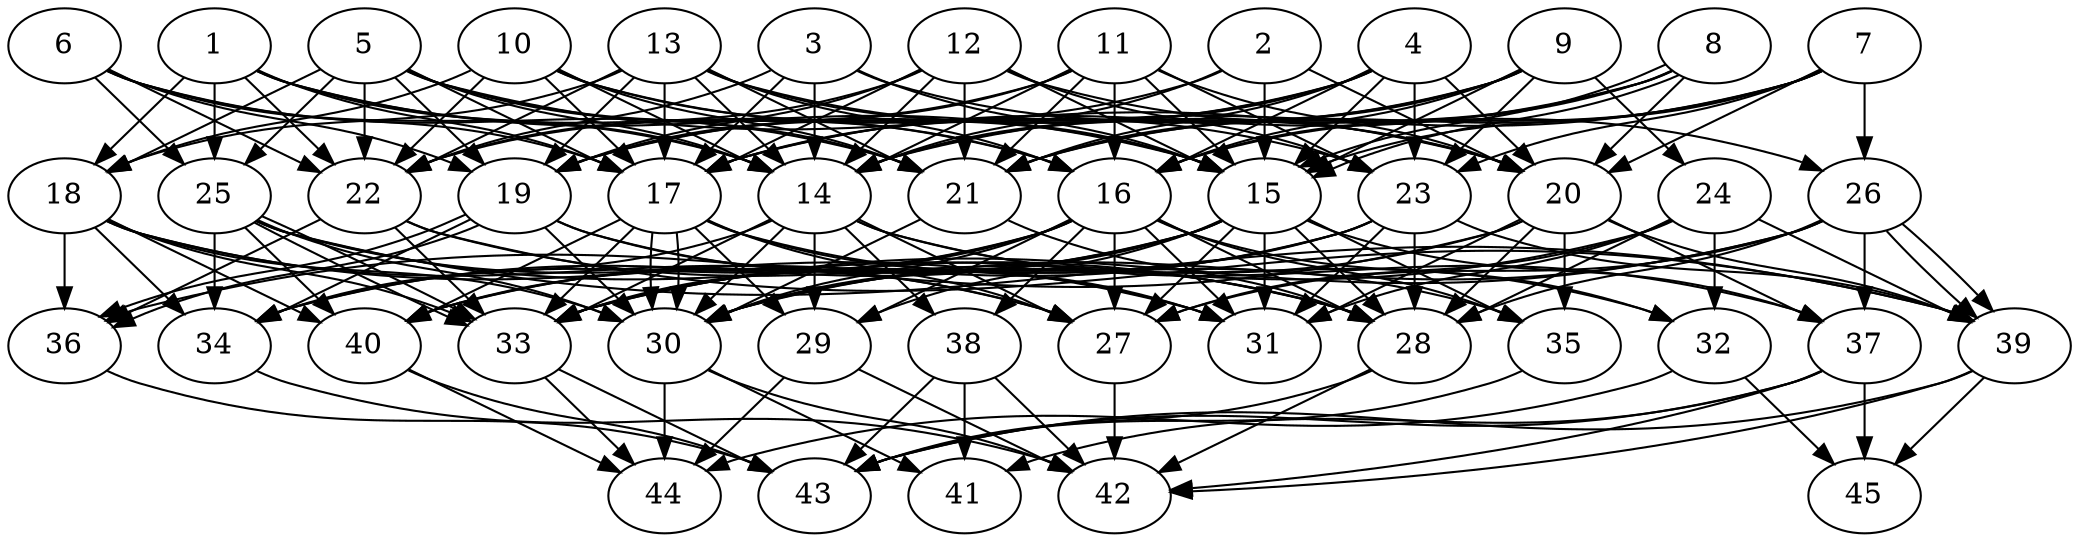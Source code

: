 // DAG automatically generated by daggen at Thu Oct  3 14:07:23 2019
// ./daggen --dot -n 45 --ccr 0.3 --fat 0.7 --regular 0.9 --density 0.9 --mindata 5242880 --maxdata 52428800 
digraph G {
  1 [size="42530133", alpha="0.10", expect_size="12759040"] 
  1 -> 14 [size ="12759040"]
  1 -> 15 [size ="12759040"]
  1 -> 16 [size ="12759040"]
  1 -> 17 [size ="12759040"]
  1 -> 18 [size ="12759040"]
  1 -> 22 [size ="12759040"]
  1 -> 25 [size ="12759040"]
  2 [size="109107200", alpha="0.07", expect_size="32732160"] 
  2 -> 14 [size ="32732160"]
  2 -> 15 [size ="32732160"]
  2 -> 19 [size ="32732160"]
  2 -> 20 [size ="32732160"]
  3 [size="133079040", alpha="0.01", expect_size="39923712"] 
  3 -> 14 [size ="39923712"]
  3 -> 15 [size ="39923712"]
  3 -> 17 [size ="39923712"]
  3 -> 20 [size ="39923712"]
  3 -> 22 [size ="39923712"]
  4 [size="34508800", alpha="0.13", expect_size="10352640"] 
  4 -> 14 [size ="10352640"]
  4 -> 15 [size ="10352640"]
  4 -> 16 [size ="10352640"]
  4 -> 17 [size ="10352640"]
  4 -> 19 [size ="10352640"]
  4 -> 20 [size ="10352640"]
  4 -> 21 [size ="10352640"]
  4 -> 23 [size ="10352640"]
  5 [size="100573867", alpha="0.08", expect_size="30172160"] 
  5 -> 14 [size ="30172160"]
  5 -> 16 [size ="30172160"]
  5 -> 17 [size ="30172160"]
  5 -> 18 [size ="30172160"]
  5 -> 19 [size ="30172160"]
  5 -> 20 [size ="30172160"]
  5 -> 21 [size ="30172160"]
  5 -> 22 [size ="30172160"]
  5 -> 25 [size ="30172160"]
  6 [size="128215040", alpha="0.11", expect_size="38464512"] 
  6 -> 14 [size ="38464512"]
  6 -> 17 [size ="38464512"]
  6 -> 19 [size ="38464512"]
  6 -> 21 [size ="38464512"]
  6 -> 22 [size ="38464512"]
  6 -> 25 [size ="38464512"]
  7 [size="106844160", alpha="0.04", expect_size="32053248"] 
  7 -> 14 [size ="32053248"]
  7 -> 15 [size ="32053248"]
  7 -> 16 [size ="32053248"]
  7 -> 20 [size ="32053248"]
  7 -> 21 [size ="32053248"]
  7 -> 23 [size ="32053248"]
  7 -> 26 [size ="32053248"]
  8 [size="33092267", alpha="0.15", expect_size="9927680"] 
  8 -> 15 [size ="9927680"]
  8 -> 15 [size ="9927680"]
  8 -> 16 [size ="9927680"]
  8 -> 17 [size ="9927680"]
  8 -> 20 [size ="9927680"]
  8 -> 21 [size ="9927680"]
  9 [size="122531840", alpha="0.06", expect_size="36759552"] 
  9 -> 14 [size ="36759552"]
  9 -> 15 [size ="36759552"]
  9 -> 16 [size ="36759552"]
  9 -> 17 [size ="36759552"]
  9 -> 21 [size ="36759552"]
  9 -> 23 [size ="36759552"]
  9 -> 24 [size ="36759552"]
  10 [size="171458560", alpha="0.17", expect_size="51437568"] 
  10 -> 14 [size ="51437568"]
  10 -> 15 [size ="51437568"]
  10 -> 17 [size ="51437568"]
  10 -> 18 [size ="51437568"]
  10 -> 21 [size ="51437568"]
  10 -> 22 [size ="51437568"]
  10 -> 23 [size ="51437568"]
  11 [size="56743253", alpha="0.19", expect_size="17022976"] 
  11 -> 14 [size ="17022976"]
  11 -> 15 [size ="17022976"]
  11 -> 16 [size ="17022976"]
  11 -> 19 [size ="17022976"]
  11 -> 20 [size ="17022976"]
  11 -> 21 [size ="17022976"]
  11 -> 22 [size ="17022976"]
  11 -> 23 [size ="17022976"]
  12 [size="133283840", alpha="0.08", expect_size="39985152"] 
  12 -> 14 [size ="39985152"]
  12 -> 15 [size ="39985152"]
  12 -> 17 [size ="39985152"]
  12 -> 19 [size ="39985152"]
  12 -> 21 [size ="39985152"]
  12 -> 22 [size ="39985152"]
  12 -> 23 [size ="39985152"]
  12 -> 26 [size ="39985152"]
  13 [size="30733653", alpha="0.13", expect_size="9220096"] 
  13 -> 14 [size ="9220096"]
  13 -> 15 [size ="9220096"]
  13 -> 16 [size ="9220096"]
  13 -> 17 [size ="9220096"]
  13 -> 18 [size ="9220096"]
  13 -> 19 [size ="9220096"]
  13 -> 20 [size ="9220096"]
  13 -> 21 [size ="9220096"]
  13 -> 22 [size ="9220096"]
  14 [size="37010773", alpha="0.04", expect_size="11103232"] 
  14 -> 27 [size ="11103232"]
  14 -> 29 [size ="11103232"]
  14 -> 30 [size ="11103232"]
  14 -> 32 [size ="11103232"]
  14 -> 33 [size ="11103232"]
  14 -> 34 [size ="11103232"]
  14 -> 37 [size ="11103232"]
  14 -> 38 [size ="11103232"]
  15 [size="138516480", alpha="0.16", expect_size="41554944"] 
  15 -> 27 [size ="41554944"]
  15 -> 28 [size ="41554944"]
  15 -> 29 [size ="41554944"]
  15 -> 30 [size ="41554944"]
  15 -> 31 [size ="41554944"]
  15 -> 33 [size ="41554944"]
  15 -> 34 [size ="41554944"]
  15 -> 35 [size ="41554944"]
  15 -> 37 [size ="41554944"]
  15 -> 40 [size ="41554944"]
  16 [size="45448533", alpha="0.16", expect_size="13634560"] 
  16 -> 27 [size ="13634560"]
  16 -> 28 [size ="13634560"]
  16 -> 29 [size ="13634560"]
  16 -> 30 [size ="13634560"]
  16 -> 31 [size ="13634560"]
  16 -> 32 [size ="13634560"]
  16 -> 33 [size ="13634560"]
  16 -> 34 [size ="13634560"]
  16 -> 35 [size ="13634560"]
  16 -> 38 [size ="13634560"]
  16 -> 40 [size ="13634560"]
  17 [size="129293653", alpha="0.01", expect_size="38788096"] 
  17 -> 27 [size ="38788096"]
  17 -> 29 [size ="38788096"]
  17 -> 30 [size ="38788096"]
  17 -> 30 [size ="38788096"]
  17 -> 31 [size ="38788096"]
  17 -> 33 [size ="38788096"]
  17 -> 35 [size ="38788096"]
  17 -> 40 [size ="38788096"]
  18 [size="160812373", alpha="0.10", expect_size="48243712"] 
  18 -> 27 [size ="48243712"]
  18 -> 30 [size ="48243712"]
  18 -> 31 [size ="48243712"]
  18 -> 33 [size ="48243712"]
  18 -> 34 [size ="48243712"]
  18 -> 36 [size ="48243712"]
  18 -> 40 [size ="48243712"]
  19 [size="123187200", alpha="0.19", expect_size="36956160"] 
  19 -> 28 [size ="36956160"]
  19 -> 30 [size ="36956160"]
  19 -> 31 [size ="36956160"]
  19 -> 34 [size ="36956160"]
  19 -> 36 [size ="36956160"]
  19 -> 36 [size ="36956160"]
  20 [size="173585067", alpha="0.11", expect_size="52075520"] 
  20 -> 28 [size ="52075520"]
  20 -> 30 [size ="52075520"]
  20 -> 31 [size ="52075520"]
  20 -> 35 [size ="52075520"]
  20 -> 36 [size ="52075520"]
  20 -> 37 [size ="52075520"]
  20 -> 39 [size ="52075520"]
  21 [size="146725547", alpha="0.07", expect_size="44017664"] 
  21 -> 28 [size ="44017664"]
  21 -> 30 [size ="44017664"]
  22 [size="140827307", alpha="0.15", expect_size="42248192"] 
  22 -> 28 [size ="42248192"]
  22 -> 33 [size ="42248192"]
  22 -> 36 [size ="42248192"]
  22 -> 39 [size ="42248192"]
  23 [size="45755733", alpha="0.17", expect_size="13726720"] 
  23 -> 28 [size ="13726720"]
  23 -> 30 [size ="13726720"]
  23 -> 31 [size ="13726720"]
  23 -> 33 [size ="13726720"]
  23 -> 39 [size ="13726720"]
  23 -> 40 [size ="13726720"]
  24 [size="145169067", alpha="0.02", expect_size="43550720"] 
  24 -> 27 [size ="43550720"]
  24 -> 28 [size ="43550720"]
  24 -> 31 [size ="43550720"]
  24 -> 32 [size ="43550720"]
  24 -> 33 [size ="43550720"]
  24 -> 39 [size ="43550720"]
  25 [size="20353707", alpha="0.17", expect_size="6106112"] 
  25 -> 27 [size ="6106112"]
  25 -> 28 [size ="6106112"]
  25 -> 30 [size ="6106112"]
  25 -> 33 [size ="6106112"]
  25 -> 33 [size ="6106112"]
  25 -> 34 [size ="6106112"]
  25 -> 39 [size ="6106112"]
  25 -> 40 [size ="6106112"]
  26 [size="147712000", alpha="0.06", expect_size="44313600"] 
  26 -> 27 [size ="44313600"]
  26 -> 28 [size ="44313600"]
  26 -> 30 [size ="44313600"]
  26 -> 33 [size ="44313600"]
  26 -> 37 [size ="44313600"]
  26 -> 39 [size ="44313600"]
  26 -> 39 [size ="44313600"]
  27 [size="117777067", alpha="0.07", expect_size="35333120"] 
  27 -> 42 [size ="35333120"]
  28 [size="127668907", alpha="0.09", expect_size="38300672"] 
  28 -> 42 [size ="38300672"]
  28 -> 43 [size ="38300672"]
  29 [size="49609387", alpha="0.05", expect_size="14882816"] 
  29 -> 42 [size ="14882816"]
  29 -> 44 [size ="14882816"]
  30 [size="38352213", alpha="0.00", expect_size="11505664"] 
  30 -> 41 [size ="11505664"]
  30 -> 42 [size ="11505664"]
  30 -> 44 [size ="11505664"]
  31 [size="127754240", alpha="0.01", expect_size="38326272"] 
  32 [size="28296533", alpha="0.16", expect_size="8488960"] 
  32 -> 44 [size ="8488960"]
  32 -> 45 [size ="8488960"]
  33 [size="146186240", alpha="0.13", expect_size="43855872"] 
  33 -> 43 [size ="43855872"]
  33 -> 44 [size ="43855872"]
  34 [size="125170347", alpha="0.12", expect_size="37551104"] 
  34 -> 42 [size ="37551104"]
  35 [size="139567787", alpha="0.07", expect_size="41870336"] 
  35 -> 43 [size ="41870336"]
  36 [size="115186347", alpha="0.05", expect_size="34555904"] 
  36 -> 43 [size ="34555904"]
  37 [size="162775040", alpha="0.18", expect_size="48832512"] 
  37 -> 41 [size ="48832512"]
  37 -> 42 [size ="48832512"]
  37 -> 43 [size ="48832512"]
  37 -> 45 [size ="48832512"]
  38 [size="57122133", alpha="0.08", expect_size="17136640"] 
  38 -> 41 [size ="17136640"]
  38 -> 42 [size ="17136640"]
  38 -> 43 [size ="17136640"]
  39 [size="128426667", alpha="0.13", expect_size="38528000"] 
  39 -> 42 [size ="38528000"]
  39 -> 43 [size ="38528000"]
  39 -> 45 [size ="38528000"]
  40 [size="167168000", alpha="0.17", expect_size="50150400"] 
  40 -> 43 [size ="50150400"]
  40 -> 44 [size ="50150400"]
  41 [size="170045440", alpha="0.17", expect_size="51013632"] 
  42 [size="19039573", alpha="0.13", expect_size="5711872"] 
  43 [size="144537600", alpha="0.13", expect_size="43361280"] 
  44 [size="87934293", alpha="0.09", expect_size="26380288"] 
  45 [size="26057387", alpha="0.05", expect_size="7817216"] 
}
